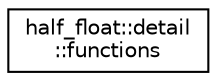 digraph "Graphical Class Hierarchy"
{
  edge [fontname="Helvetica",fontsize="10",labelfontname="Helvetica",labelfontsize="10"];
  node [fontname="Helvetica",fontsize="10",shape=record];
  rankdir="LR";
  Node1 [label="half_float::detail\l::functions",height=0.2,width=0.4,color="black", fillcolor="white", style="filled",URL="$structhalf__float_1_1detail_1_1functions.html",tooltip="Wrapper implementing unspecialized half-precision functions. "];
}
